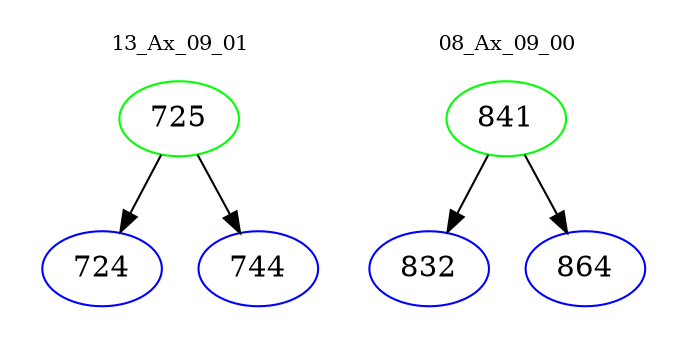 digraph{
subgraph cluster_0 {
color = white
label = "13_Ax_09_01";
fontsize=10;
T0_725 [label="725", color="green"]
T0_725 -> T0_724 [color="black"]
T0_724 [label="724", color="blue"]
T0_725 -> T0_744 [color="black"]
T0_744 [label="744", color="blue"]
}
subgraph cluster_1 {
color = white
label = "08_Ax_09_00";
fontsize=10;
T1_841 [label="841", color="green"]
T1_841 -> T1_832 [color="black"]
T1_832 [label="832", color="blue"]
T1_841 -> T1_864 [color="black"]
T1_864 [label="864", color="blue"]
}
}
